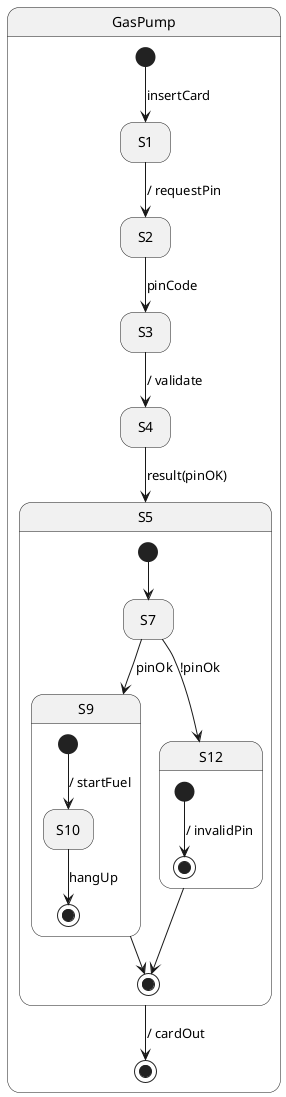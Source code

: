 @startuml
hide empty description
state GasPump {
[*] --> S1: insertCard
S1 --> S2: / requestPin
S2 --> S3: pinCode
S3 --> S4: / validate
S4 --> S5: result(pinOK)
state S5 {
[*] --> S7
S7 --> S9: pinOk
state S9 {
[*] --> S10: / startFuel
S10 --> [*]: hangUp
}
S9 --> [*]
S7 --> S12: !pinOk
state S12 {
[*] --> [*]: / invalidPin
}
S12 --> [*]
}
S5 --> [*]: / cardOut
}
@enduml
